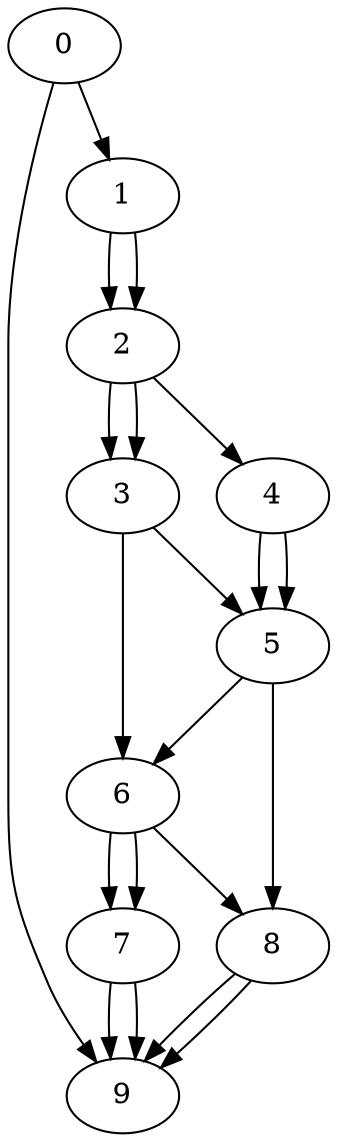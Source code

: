 digraph G {
0 -> 9
0 -> 1 -> 2 -> 3
1 -> 2 -> 4 -> 5
2 -> 3 -> 5
3 -> 6 -> 7
4 -> 5 -> 8
5 -> 6 -> 8 -> 9
6 -> 7 -> 9
7 -> 9
8 -> 9
9}